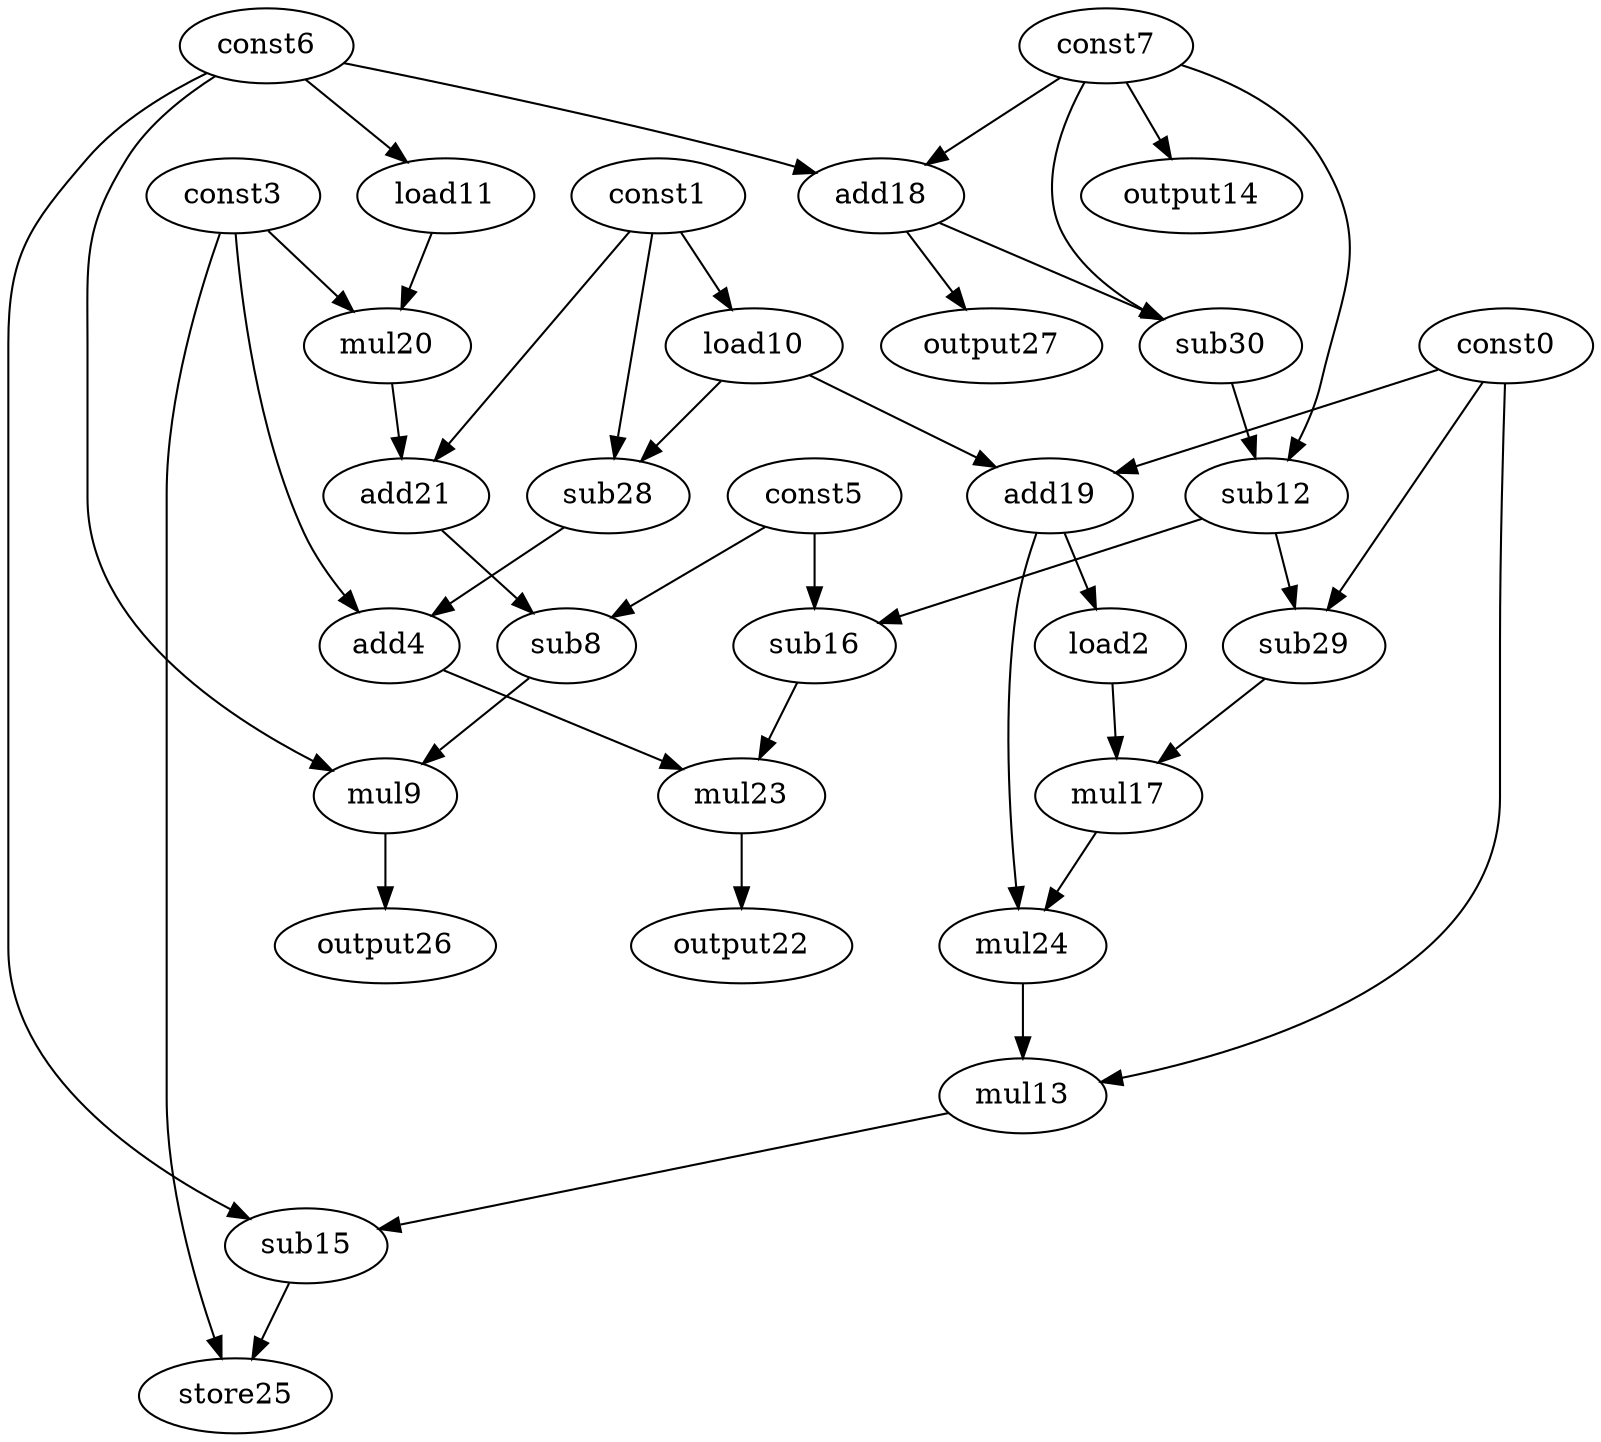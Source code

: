 digraph G { 
const0[opcode=const]; 
const1[opcode=const]; 
load2[opcode=load]; 
const3[opcode=const]; 
add4[opcode=add]; 
const5[opcode=const]; 
const6[opcode=const]; 
const7[opcode=const]; 
sub8[opcode=sub]; 
mul9[opcode=mul]; 
load10[opcode=load]; 
load11[opcode=load]; 
sub12[opcode=sub]; 
mul13[opcode=mul]; 
output14[opcode=output]; 
sub15[opcode=sub]; 
sub16[opcode=sub]; 
mul17[opcode=mul]; 
add18[opcode=add]; 
add19[opcode=add]; 
mul20[opcode=mul]; 
add21[opcode=add]; 
output22[opcode=output]; 
mul23[opcode=mul]; 
mul24[opcode=mul]; 
store25[opcode=store]; 
output26[opcode=output]; 
output27[opcode=output]; 
sub28[opcode=sub]; 
sub29[opcode=sub]; 
sub30[opcode=sub]; 
const1->load10[operand=0];
const6->load11[operand=0];
const7->output14[operand=0];
const6->add18[operand=0];
const7->add18[operand=1];
const0->add19[operand=0];
load10->add19[operand=1];
const3->mul20[operand=0];
load11->mul20[operand=1];
add18->output27[operand=0];
const1->sub28[operand=0];
load10->sub28[operand=1];
add18->sub30[operand=0];
const7->sub30[operand=1];
add19->load2[operand=0];
const3->add4[operand=0];
sub28->add4[operand=1];
sub30->sub12[operand=0];
const7->sub12[operand=1];
const1->add21[operand=0];
mul20->add21[operand=1];
add21->sub8[operand=0];
const5->sub8[operand=1];
sub12->sub16[operand=0];
const5->sub16[operand=1];
const0->sub29[operand=0];
sub12->sub29[operand=1];
sub8->mul9[operand=0];
const6->mul9[operand=1];
load2->mul17[operand=0];
sub29->mul17[operand=1];
sub16->mul23[operand=0];
add4->mul23[operand=1];
mul23->output22[operand=0];
mul17->mul24[operand=0];
add19->mul24[operand=1];
mul9->output26[operand=0];
const0->mul13[operand=0];
mul24->mul13[operand=1];
mul13->sub15[operand=0];
const6->sub15[operand=1];
const3->store25[operand=0];
sub15->store25[operand=1];
}
